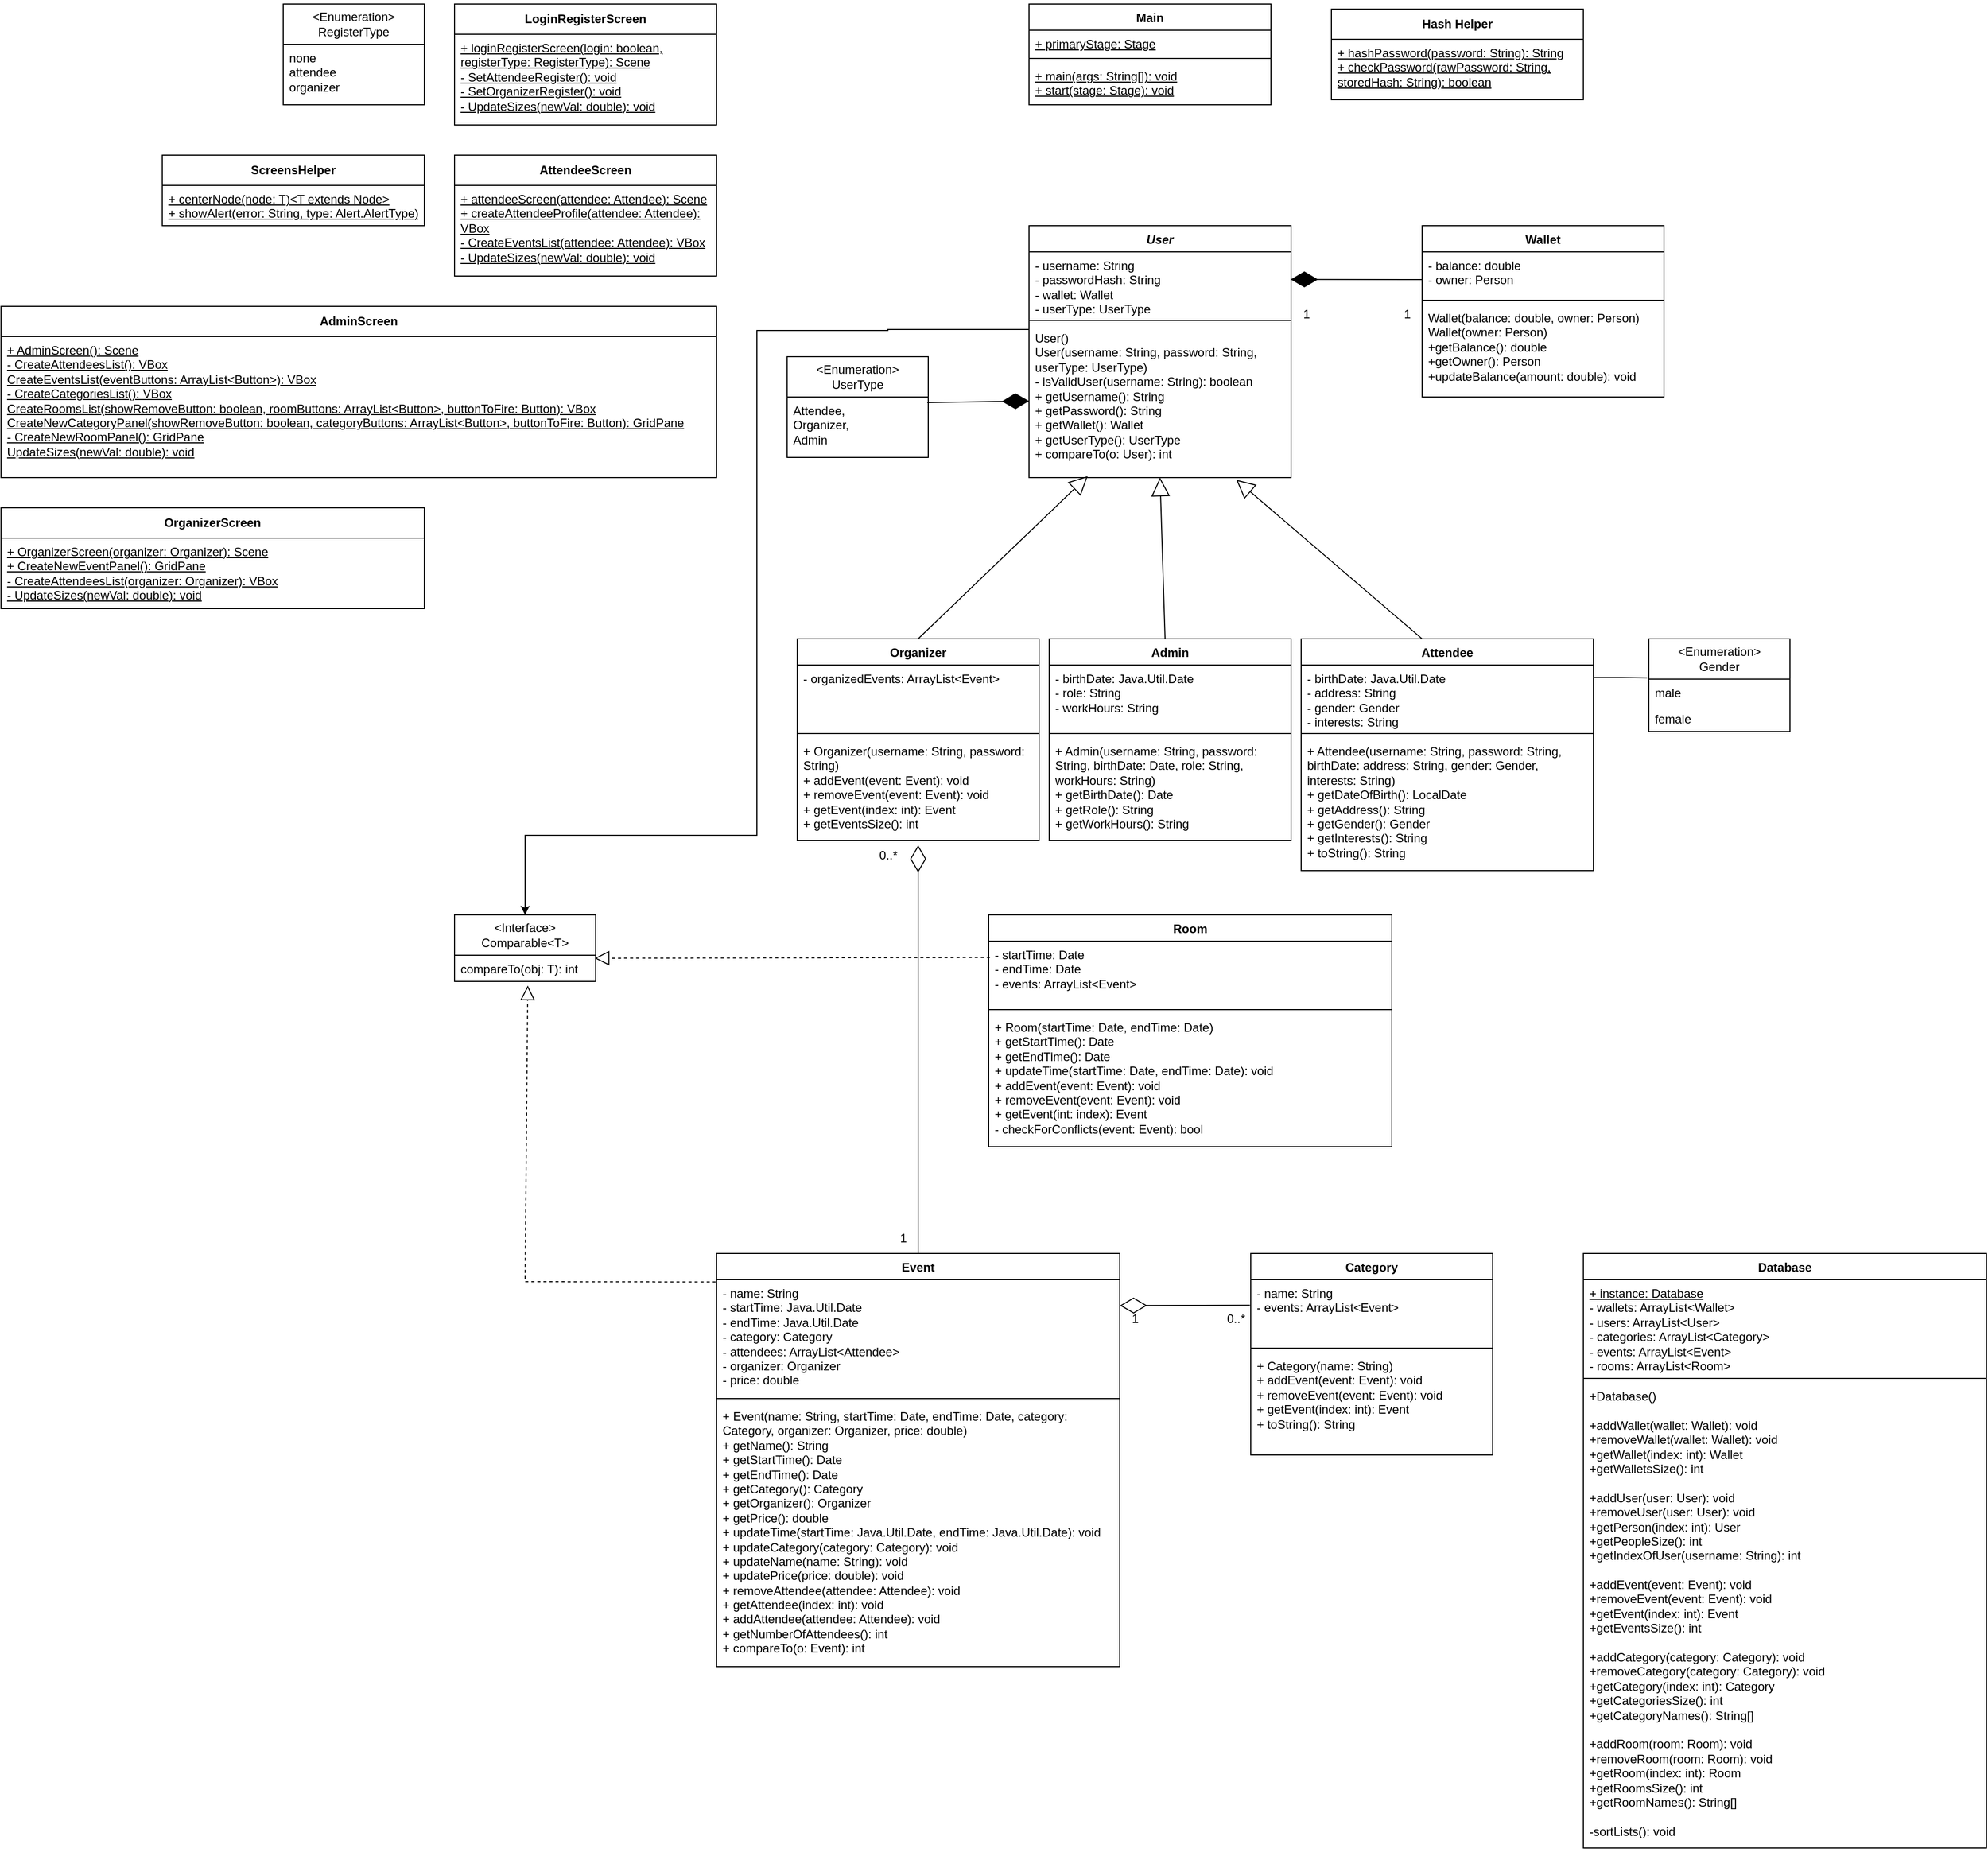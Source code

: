 <mxfile version="27.0.2">
  <diagram id="C5RBs43oDa-KdzZeNtuy" name="Page-1">
    <mxGraphModel grid="1" page="1" gridSize="10" guides="1" tooltips="1" connect="1" arrows="1" fold="1" pageScale="2.5" pageWidth="827" pageHeight="1169" math="0" shadow="0">
      <root>
        <mxCell id="WIyWlLk6GJQsqaUBKTNV-0" />
        <mxCell id="WIyWlLk6GJQsqaUBKTNV-1" parent="WIyWlLk6GJQsqaUBKTNV-0" />
        <mxCell id="H4cmjYKGRCFKwSX9ti4K-10" value="&lt;i&gt;User&lt;/i&gt;" style="swimlane;fontStyle=1;align=center;verticalAlign=top;childLayout=stackLayout;horizontal=1;startSize=26;horizontalStack=0;resizeParent=1;resizeParentMax=0;resizeLast=0;collapsible=1;marginBottom=0;whiteSpace=wrap;html=1;" vertex="1" parent="WIyWlLk6GJQsqaUBKTNV-1">
          <mxGeometry x="-2680" y="-2300" width="260" height="250" as="geometry" />
        </mxCell>
        <mxCell id="H4cmjYKGRCFKwSX9ti4K-11" value="&lt;div&gt;- username: String&lt;/div&gt;&lt;div&gt;- passwordHash: String&lt;/div&gt;&lt;div&gt;- wallet: Wallet&lt;/div&gt;&lt;div&gt;- userType: UserType&lt;/div&gt;" style="text;strokeColor=none;fillColor=none;align=left;verticalAlign=top;spacingLeft=4;spacingRight=4;overflow=hidden;rotatable=0;points=[[0,0.5],[1,0.5]];portConstraint=eastwest;whiteSpace=wrap;html=1;" vertex="1" parent="H4cmjYKGRCFKwSX9ti4K-10">
          <mxGeometry y="26" width="260" height="64" as="geometry" />
        </mxCell>
        <mxCell id="H4cmjYKGRCFKwSX9ti4K-12" value="" style="line;strokeWidth=1;fillColor=none;align=left;verticalAlign=middle;spacingTop=-1;spacingLeft=3;spacingRight=3;rotatable=0;labelPosition=right;points=[];portConstraint=eastwest;strokeColor=inherit;" vertex="1" parent="H4cmjYKGRCFKwSX9ti4K-10">
          <mxGeometry y="90" width="260" height="8" as="geometry" />
        </mxCell>
        <mxCell id="H4cmjYKGRCFKwSX9ti4K-13" value="&lt;div&gt;User()&lt;/div&gt;&lt;div&gt;User(username: String, password: String, userType: UserType)&lt;/div&gt;&lt;div&gt;- isValidUser(username: String): boolean&lt;/div&gt;&lt;div&gt;+ getUsername(): String&lt;/div&gt;&lt;div&gt;+ getPassword(): String&lt;/div&gt;&lt;div&gt;+ getWallet(): Wallet&lt;/div&gt;&lt;div&gt;+ getUserType(): UserType&lt;/div&gt;&lt;div&gt;&lt;div&gt;&lt;/div&gt;&lt;div&gt;+ compareTo(o: User): int&lt;/div&gt;&lt;br&gt;&lt;/div&gt;" style="text;strokeColor=none;fillColor=none;align=left;verticalAlign=top;spacingLeft=4;spacingRight=4;overflow=hidden;rotatable=0;points=[[0,0.5],[1,0.5]];portConstraint=eastwest;whiteSpace=wrap;html=1;" vertex="1" parent="H4cmjYKGRCFKwSX9ti4K-10">
          <mxGeometry y="98" width="260" height="152" as="geometry" />
        </mxCell>
        <mxCell id="H4cmjYKGRCFKwSX9ti4K-15" value="Wallet" style="swimlane;fontStyle=1;align=center;verticalAlign=top;childLayout=stackLayout;horizontal=1;startSize=26;horizontalStack=0;resizeParent=1;resizeParentMax=0;resizeLast=0;collapsible=1;marginBottom=0;whiteSpace=wrap;html=1;" vertex="1" parent="WIyWlLk6GJQsqaUBKTNV-1">
          <mxGeometry x="-2290" y="-2300" width="240" height="170" as="geometry" />
        </mxCell>
        <mxCell id="H4cmjYKGRCFKwSX9ti4K-16" value="&lt;div&gt;- balance: double&lt;/div&gt;&lt;div&gt;- owner: Person&lt;/div&gt;" style="text;strokeColor=none;fillColor=none;align=left;verticalAlign=top;spacingLeft=4;spacingRight=4;overflow=hidden;rotatable=0;points=[[0,0.5],[1,0.5]];portConstraint=eastwest;whiteSpace=wrap;html=1;" vertex="1" parent="H4cmjYKGRCFKwSX9ti4K-15">
          <mxGeometry y="26" width="240" height="44" as="geometry" />
        </mxCell>
        <mxCell id="H4cmjYKGRCFKwSX9ti4K-17" value="" style="line;strokeWidth=1;fillColor=none;align=left;verticalAlign=middle;spacingTop=-1;spacingLeft=3;spacingRight=3;rotatable=0;labelPosition=right;points=[];portConstraint=eastwest;strokeColor=inherit;" vertex="1" parent="H4cmjYKGRCFKwSX9ti4K-15">
          <mxGeometry y="70" width="240" height="8" as="geometry" />
        </mxCell>
        <mxCell id="H4cmjYKGRCFKwSX9ti4K-18" value="&lt;div&gt;Wallet(balance: double, owner: Person)&lt;/div&gt;&lt;div&gt;Wallet(owner: Person)&lt;/div&gt;&lt;div&gt;+getBalance(): double&lt;/div&gt;&lt;div&gt;+getOwner(): Person&lt;/div&gt;&lt;div&gt;+updateBalance(amount: double): void&lt;/div&gt;&lt;div&gt;&lt;br&gt;&lt;/div&gt;" style="text;strokeColor=none;fillColor=none;align=left;verticalAlign=top;spacingLeft=4;spacingRight=4;overflow=hidden;rotatable=0;points=[[0,0.5],[1,0.5]];portConstraint=eastwest;whiteSpace=wrap;html=1;" vertex="1" parent="H4cmjYKGRCFKwSX9ti4K-15">
          <mxGeometry y="78" width="240" height="92" as="geometry" />
        </mxCell>
        <mxCell id="H4cmjYKGRCFKwSX9ti4K-20" value="" style="endArrow=diamondThin;endFill=1;endSize=24;html=1;rounded=0;exitX=-0.002;exitY=0.625;exitDx=0;exitDy=0;entryX=0.999;entryY=0.427;entryDx=0;entryDy=0;entryPerimeter=0;exitPerimeter=0;" edge="1" parent="WIyWlLk6GJQsqaUBKTNV-1" source="H4cmjYKGRCFKwSX9ti4K-16" target="H4cmjYKGRCFKwSX9ti4K-11">
          <mxGeometry width="160" relative="1" as="geometry">
            <mxPoint x="-2320" y="-2127" as="sourcePoint" />
            <mxPoint x="-2160" y="-2127" as="targetPoint" />
          </mxGeometry>
        </mxCell>
        <mxCell id="H4cmjYKGRCFKwSX9ti4K-22" value="1" style="text;html=1;align=center;verticalAlign=middle;resizable=0;points=[];autosize=1;strokeColor=none;fillColor=none;" vertex="1" parent="WIyWlLk6GJQsqaUBKTNV-1">
          <mxGeometry x="-2420" y="-2227" width="30" height="30" as="geometry" />
        </mxCell>
        <mxCell id="H4cmjYKGRCFKwSX9ti4K-23" value="1" style="text;html=1;align=center;verticalAlign=middle;resizable=0;points=[];autosize=1;strokeColor=none;fillColor=none;" vertex="1" parent="WIyWlLk6GJQsqaUBKTNV-1">
          <mxGeometry x="-2320" y="-2227" width="30" height="30" as="geometry" />
        </mxCell>
        <mxCell id="4s51pLcHLtLrPOVpQVF5-4" value="" style="endArrow=block;endSize=16;endFill=0;html=1;rounded=0;exitX=0.5;exitY=0;exitDx=0;exitDy=0;entryX=0.791;entryY=1.014;entryDx=0;entryDy=0;entryPerimeter=0;" edge="1" parent="WIyWlLk6GJQsqaUBKTNV-1" target="H4cmjYKGRCFKwSX9ti4K-13">
          <mxGeometry width="160" relative="1" as="geometry">
            <mxPoint x="-2290" y="-1890" as="sourcePoint" />
            <mxPoint x="-2370" y="-1960" as="targetPoint" />
          </mxGeometry>
        </mxCell>
        <mxCell id="4s51pLcHLtLrPOVpQVF5-5" value="&lt;div&gt;&amp;lt;Enumeration&amp;gt;&lt;/div&gt;&lt;div&gt;Gender&lt;/div&gt;" style="swimlane;fontStyle=0;childLayout=stackLayout;horizontal=1;startSize=40;fillColor=none;horizontalStack=0;resizeParent=1;resizeParentMax=0;resizeLast=0;collapsible=1;marginBottom=0;whiteSpace=wrap;html=1;" vertex="1" parent="WIyWlLk6GJQsqaUBKTNV-1">
          <mxGeometry x="-2065" y="-1890" width="140" height="92" as="geometry" />
        </mxCell>
        <mxCell id="4s51pLcHLtLrPOVpQVF5-6" value="male" style="text;strokeColor=none;fillColor=none;align=left;verticalAlign=top;spacingLeft=4;spacingRight=4;overflow=hidden;rotatable=0;points=[[0,0.5],[1,0.5]];portConstraint=eastwest;whiteSpace=wrap;html=1;" vertex="1" parent="4s51pLcHLtLrPOVpQVF5-5">
          <mxGeometry y="40" width="140" height="26" as="geometry" />
        </mxCell>
        <mxCell id="4s51pLcHLtLrPOVpQVF5-7" value="female" style="text;strokeColor=none;fillColor=none;align=left;verticalAlign=top;spacingLeft=4;spacingRight=4;overflow=hidden;rotatable=0;points=[[0,0.5],[1,0.5]];portConstraint=eastwest;whiteSpace=wrap;html=1;" vertex="1" parent="4s51pLcHLtLrPOVpQVF5-5">
          <mxGeometry y="66" width="140" height="26" as="geometry" />
        </mxCell>
        <mxCell id="4s51pLcHLtLrPOVpQVF5-9" value="" style="endArrow=none;html=1;edgeStyle=orthogonalEdgeStyle;rounded=0;entryX=-0.012;entryY=-0.048;entryDx=0;entryDy=0;entryPerimeter=0;exitX=0.999;exitY=0.194;exitDx=0;exitDy=0;exitPerimeter=0;" edge="1" parent="WIyWlLk6GJQsqaUBKTNV-1" source="6vFceWnYoLXJwM9XTwCE-8" target="4s51pLcHLtLrPOVpQVF5-6">
          <mxGeometry relative="1" as="geometry">
            <mxPoint x="-2171.2" y="-1851.904" as="sourcePoint" />
            <mxPoint x="-2255" y="-1960" as="targetPoint" />
          </mxGeometry>
        </mxCell>
        <mxCell id="4s51pLcHLtLrPOVpQVF5-16" value="" style="endArrow=block;endSize=16;endFill=0;html=1;rounded=0;exitX=0.5;exitY=0;exitDx=0;exitDy=0;entryX=0.5;entryY=1;entryDx=0;entryDy=0;" edge="1" parent="WIyWlLk6GJQsqaUBKTNV-1" target="H4cmjYKGRCFKwSX9ti4K-10">
          <mxGeometry width="160" relative="1" as="geometry">
            <mxPoint x="-2545" y="-1890" as="sourcePoint" />
            <mxPoint x="-2493" y="-2156" as="targetPoint" />
          </mxGeometry>
        </mxCell>
        <mxCell id="4s51pLcHLtLrPOVpQVF5-20" value="" style="endArrow=block;endSize=16;endFill=0;html=1;rounded=0;exitX=0.5;exitY=0;exitDx=0;exitDy=0;entryX=0.224;entryY=0.99;entryDx=0;entryDy=0;entryPerimeter=0;" edge="1" parent="WIyWlLk6GJQsqaUBKTNV-1" target="H4cmjYKGRCFKwSX9ti4K-13">
          <mxGeometry width="160" relative="1" as="geometry">
            <mxPoint x="-2790" y="-1890" as="sourcePoint" />
            <mxPoint x="-2990" y="-2166" as="targetPoint" />
          </mxGeometry>
        </mxCell>
        <mxCell id="4s51pLcHLtLrPOVpQVF5-21" value="Event" style="swimlane;fontStyle=1;align=center;verticalAlign=top;childLayout=stackLayout;horizontal=1;startSize=26;horizontalStack=0;resizeParent=1;resizeParentMax=0;resizeLast=0;collapsible=1;marginBottom=0;whiteSpace=wrap;html=1;" vertex="1" parent="WIyWlLk6GJQsqaUBKTNV-1">
          <mxGeometry x="-2990" y="-1280" width="400" height="410" as="geometry" />
        </mxCell>
        <mxCell id="4s51pLcHLtLrPOVpQVF5-22" value="&lt;div&gt;- name: String&lt;/div&gt;&lt;div&gt;- startTime: Java.Util.Date&lt;/div&gt;&lt;div&gt;- endTime: Java.Util.Date&lt;/div&gt;&lt;div&gt;- category: Category&lt;/div&gt;&lt;div&gt;- attendees: ArrayList&amp;lt;Attendee&amp;gt;&lt;/div&gt;&lt;div&gt;- organizer: Organizer&lt;/div&gt;&lt;div&gt;- price: double&lt;/div&gt;" style="text;strokeColor=none;fillColor=none;align=left;verticalAlign=top;spacingLeft=4;spacingRight=4;overflow=hidden;rotatable=0;points=[[0,0.5],[1,0.5]];portConstraint=eastwest;whiteSpace=wrap;html=1;" vertex="1" parent="4s51pLcHLtLrPOVpQVF5-21">
          <mxGeometry y="26" width="400" height="114" as="geometry" />
        </mxCell>
        <mxCell id="4s51pLcHLtLrPOVpQVF5-23" value="" style="line;strokeWidth=1;fillColor=none;align=left;verticalAlign=middle;spacingTop=-1;spacingLeft=3;spacingRight=3;rotatable=0;labelPosition=right;points=[];portConstraint=eastwest;strokeColor=inherit;" vertex="1" parent="4s51pLcHLtLrPOVpQVF5-21">
          <mxGeometry y="140" width="400" height="8" as="geometry" />
        </mxCell>
        <mxCell id="4s51pLcHLtLrPOVpQVF5-24" value="&lt;div&gt;+ Event(name: String, startTime: Date, endTime: Date, category: Category, organizer: Organizer, price: double)&lt;/div&gt;&lt;div&gt;+ getName(): String&lt;/div&gt;&lt;div&gt;+ getStartTime(): Date&lt;/div&gt;&lt;div&gt;+ getEndTime(): Date&lt;/div&gt;&lt;div&gt;+ getCategory(): Category&lt;/div&gt;&lt;div&gt;+ getOrganizer(): Organizer&lt;/div&gt;&lt;div&gt;+ getPrice(): double&lt;/div&gt;&lt;div&gt;+ updateTime(startTime: Java.Util.Date, endTime: Java.Util.Date): void&lt;/div&gt;&lt;div&gt;+ updateCategory(category: Category): void&lt;/div&gt;&lt;div&gt;+ updateName(name: String): void&lt;/div&gt;&lt;div&gt;+ updatePrice(price: double): void&lt;/div&gt;&lt;div&gt;+ removeAttendee(attendee: Attendee): void&lt;/div&gt;&lt;div&gt;+ getAttendee(index: int): void&lt;/div&gt;&lt;div&gt;&lt;div&gt;&lt;/div&gt;&lt;div&gt;+ addAttendee(attendee: Attendee): void&lt;/div&gt;&lt;div&gt;+ getNumberOfAttendees(): int&lt;/div&gt;&lt;div&gt;+ compareTo(o: Event): int&lt;/div&gt;&lt;/div&gt;" style="text;strokeColor=none;fillColor=none;align=left;verticalAlign=top;spacingLeft=4;spacingRight=4;overflow=hidden;rotatable=0;points=[[0,0.5],[1,0.5]];portConstraint=eastwest;whiteSpace=wrap;html=1;" vertex="1" parent="4s51pLcHLtLrPOVpQVF5-21">
          <mxGeometry y="148" width="400" height="262" as="geometry" />
        </mxCell>
        <mxCell id="4s51pLcHLtLrPOVpQVF5-29" value="Category" style="swimlane;fontStyle=1;align=center;verticalAlign=top;childLayout=stackLayout;horizontal=1;startSize=26;horizontalStack=0;resizeParent=1;resizeParentMax=0;resizeLast=0;collapsible=1;marginBottom=0;whiteSpace=wrap;html=1;" vertex="1" parent="WIyWlLk6GJQsqaUBKTNV-1">
          <mxGeometry x="-2460" y="-1280" width="240" height="200" as="geometry" />
        </mxCell>
        <mxCell id="4s51pLcHLtLrPOVpQVF5-30" value="&lt;div&gt;- name: String&lt;/div&gt;&lt;div&gt;- events: ArrayList&amp;lt;Event&amp;gt;&lt;/div&gt;&lt;div&gt;&lt;br&gt;&lt;/div&gt;" style="text;strokeColor=none;fillColor=none;align=left;verticalAlign=top;spacingLeft=4;spacingRight=4;overflow=hidden;rotatable=0;points=[[0,0.5],[1,0.5]];portConstraint=eastwest;whiteSpace=wrap;html=1;" vertex="1" parent="4s51pLcHLtLrPOVpQVF5-29">
          <mxGeometry y="26" width="240" height="64" as="geometry" />
        </mxCell>
        <mxCell id="4s51pLcHLtLrPOVpQVF5-31" value="" style="line;strokeWidth=1;fillColor=none;align=left;verticalAlign=middle;spacingTop=-1;spacingLeft=3;spacingRight=3;rotatable=0;labelPosition=right;points=[];portConstraint=eastwest;strokeColor=inherit;" vertex="1" parent="4s51pLcHLtLrPOVpQVF5-29">
          <mxGeometry y="90" width="240" height="8" as="geometry" />
        </mxCell>
        <mxCell id="4s51pLcHLtLrPOVpQVF5-32" value="&lt;div&gt;+ Category(name: String)&lt;/div&gt;&lt;div&gt;+ addEvent(event: Event): void&lt;/div&gt;&lt;div&gt;+ removeEvent(event: Event): void&lt;/div&gt;&lt;div&gt;+ getEvent(index: int): Event&lt;/div&gt;&lt;div&gt;+ toString(): String&lt;/div&gt;" style="text;strokeColor=none;fillColor=none;align=left;verticalAlign=top;spacingLeft=4;spacingRight=4;overflow=hidden;rotatable=0;points=[[0,0.5],[1,0.5]];portConstraint=eastwest;whiteSpace=wrap;html=1;" vertex="1" parent="4s51pLcHLtLrPOVpQVF5-29">
          <mxGeometry y="98" width="240" height="102" as="geometry" />
        </mxCell>
        <mxCell id="4s51pLcHLtLrPOVpQVF5-34" value="1" style="text;html=1;align=center;verticalAlign=middle;resizable=0;points=[];autosize=1;strokeColor=none;fillColor=none;" vertex="1" parent="WIyWlLk6GJQsqaUBKTNV-1">
          <mxGeometry x="-2590" y="-1230" width="30" height="30" as="geometry" />
        </mxCell>
        <mxCell id="4s51pLcHLtLrPOVpQVF5-35" value="0..*" style="text;html=1;align=center;verticalAlign=middle;resizable=0;points=[];autosize=1;strokeColor=none;fillColor=none;" vertex="1" parent="WIyWlLk6GJQsqaUBKTNV-1">
          <mxGeometry x="-2495" y="-1230" width="40" height="30" as="geometry" />
        </mxCell>
        <mxCell id="4s51pLcHLtLrPOVpQVF5-38" value="" style="endArrow=diamondThin;endFill=0;endSize=24;html=1;rounded=0;exitX=0.856;exitY=0.045;exitDx=0;exitDy=0;exitPerimeter=0;entryX=0.008;entryY=0.058;entryDx=0;entryDy=0;entryPerimeter=0;" edge="1" parent="WIyWlLk6GJQsqaUBKTNV-1" source="4s51pLcHLtLrPOVpQVF5-35" target="4s51pLcHLtLrPOVpQVF5-34">
          <mxGeometry width="160" relative="1" as="geometry">
            <mxPoint x="-2670" y="-1180" as="sourcePoint" />
            <mxPoint x="-2510" y="-1180" as="targetPoint" />
          </mxGeometry>
        </mxCell>
        <mxCell id="4s51pLcHLtLrPOVpQVF5-39" value="" style="endArrow=diamondThin;endFill=0;endSize=24;html=1;rounded=0;exitX=0.5;exitY=0;exitDx=0;exitDy=0;entryX=0.5;entryY=1.048;entryDx=0;entryDy=0;entryPerimeter=0;" edge="1" parent="WIyWlLk6GJQsqaUBKTNV-1" source="4s51pLcHLtLrPOVpQVF5-21" target="MTxyBhkI4KJMpV4rZ7VC-5">
          <mxGeometry width="160" relative="1" as="geometry">
            <mxPoint x="-2850" y="-1610" as="sourcePoint" />
            <mxPoint x="-2790" y="-1740" as="targetPoint" />
          </mxGeometry>
        </mxCell>
        <mxCell id="4s51pLcHLtLrPOVpQVF5-40" value="1" style="text;html=1;align=center;verticalAlign=middle;resizable=0;points=[];autosize=1;strokeColor=none;fillColor=none;" vertex="1" parent="WIyWlLk6GJQsqaUBKTNV-1">
          <mxGeometry x="-2820" y="-1310" width="30" height="30" as="geometry" />
        </mxCell>
        <mxCell id="4s51pLcHLtLrPOVpQVF5-41" value="0..*" style="text;html=1;align=center;verticalAlign=middle;resizable=0;points=[];autosize=1;strokeColor=none;fillColor=none;" vertex="1" parent="WIyWlLk6GJQsqaUBKTNV-1">
          <mxGeometry x="-2840" y="-1690" width="40" height="30" as="geometry" />
        </mxCell>
        <mxCell id="qaFdbPmx03DkIFmUlaZ2-4" value="Database" style="swimlane;fontStyle=1;align=center;verticalAlign=top;childLayout=stackLayout;horizontal=1;startSize=26;horizontalStack=0;resizeParent=1;resizeParentMax=0;resizeLast=0;collapsible=1;marginBottom=0;whiteSpace=wrap;html=1;" vertex="1" parent="WIyWlLk6GJQsqaUBKTNV-1">
          <mxGeometry x="-2130" y="-1280" width="400" height="590" as="geometry" />
        </mxCell>
        <mxCell id="qaFdbPmx03DkIFmUlaZ2-5" value="&lt;div&gt;&lt;u&gt;+ instance: Database&lt;/u&gt;&lt;/div&gt;&lt;div&gt;- wallets: ArrayList&amp;lt;Wallet&amp;gt;&lt;/div&gt;&lt;div&gt;- users: ArrayList&amp;lt;User&amp;gt;&lt;/div&gt;&lt;div&gt;- categories: ArrayList&amp;lt;Category&amp;gt;&lt;/div&gt;&lt;div&gt;- events: ArrayList&amp;lt;Event&amp;gt;&lt;/div&gt;&lt;div&gt;- rooms: ArrayList&amp;lt;Room&amp;gt;&lt;/div&gt;&lt;div&gt;&lt;br&gt;&lt;/div&gt;" style="text;strokeColor=none;fillColor=none;align=left;verticalAlign=top;spacingLeft=4;spacingRight=4;overflow=hidden;rotatable=0;points=[[0,0.5],[1,0.5]];portConstraint=eastwest;whiteSpace=wrap;html=1;" vertex="1" parent="qaFdbPmx03DkIFmUlaZ2-4">
          <mxGeometry y="26" width="400" height="94" as="geometry" />
        </mxCell>
        <mxCell id="qaFdbPmx03DkIFmUlaZ2-6" value="" style="line;strokeWidth=1;fillColor=none;align=left;verticalAlign=middle;spacingTop=-1;spacingLeft=3;spacingRight=3;rotatable=0;labelPosition=right;points=[];portConstraint=eastwest;strokeColor=inherit;" vertex="1" parent="qaFdbPmx03DkIFmUlaZ2-4">
          <mxGeometry y="120" width="400" height="8" as="geometry" />
        </mxCell>
        <mxCell id="qaFdbPmx03DkIFmUlaZ2-7" value="&lt;div&gt;+Database()&lt;/div&gt;&lt;div&gt;&lt;br&gt;&lt;/div&gt;&lt;div&gt;+addWallet(wallet: Wallet): void&lt;/div&gt;&lt;div&gt;+removeWallet(wallet: Wallet): void&lt;/div&gt;&lt;div&gt;+getWallet(index: int): Wallet&lt;/div&gt;&lt;div&gt;+getWalletsSize(): int&lt;/div&gt;&lt;div&gt;&lt;br&gt;&lt;/div&gt;&lt;div&gt;&lt;div&gt;+addUser(user: User): void&lt;/div&gt;&lt;div&gt;+removeUser(user: User): void&lt;/div&gt;&lt;div&gt;+getPerson(index: int): User&lt;/div&gt;&lt;div&gt;+getPeopleSize(): int&lt;/div&gt;&lt;div&gt;+getIndexOfUser(username: String): int&lt;/div&gt;&lt;div&gt;&lt;div&gt;&lt;br&gt;&lt;/div&gt;&lt;div&gt;&lt;div&gt;+addEvent(event: Event): void&lt;/div&gt;&lt;div&gt;+removeEvent(event: Event): void&lt;/div&gt;&lt;div&gt;+getEvent(index: int): Event&lt;/div&gt;&lt;div&gt;+getEventsSize(): int&lt;/div&gt;&lt;div&gt;&lt;div&gt;&lt;br&gt;&lt;/div&gt;&lt;div&gt;&lt;div&gt;+addCategory(category: Category): void&lt;/div&gt;&lt;div&gt;+removeCategory(category: Category): void&lt;/div&gt;&lt;div&gt;+getCategory(index: int):&amp;nbsp;Category&lt;/div&gt;&lt;div&gt;+getCategoriesSize(): int&lt;/div&gt;&lt;div&gt;+getCategoryNames(): String[]&lt;/div&gt;&lt;div&gt;&lt;div&gt;&lt;br&gt;&lt;/div&gt;&lt;div&gt;&lt;div&gt;+addRoom(room: Room): void&lt;/div&gt;&lt;div&gt;+removeRoom(room: Room): void&lt;/div&gt;&lt;div&gt;+getRoom(index: int): Room&lt;/div&gt;&lt;div&gt;+getRoomsSize(): int&lt;/div&gt;&lt;div&gt;+getRoomNames(): String[]&lt;/div&gt;&lt;div&gt;&lt;br&gt;&lt;/div&gt;&lt;div&gt;-sortLists(): void&lt;/div&gt;&lt;div&gt;&lt;br&gt;&lt;/div&gt;&lt;/div&gt;&lt;br&gt;&lt;/div&gt;&lt;/div&gt;&lt;br&gt;&lt;/div&gt;&lt;/div&gt;&lt;br&gt;&lt;/div&gt;&lt;br&gt;&lt;/div&gt;" style="text;strokeColor=none;fillColor=none;align=left;verticalAlign=top;spacingLeft=4;spacingRight=4;overflow=hidden;rotatable=0;points=[[0,0.5],[1,0.5]];portConstraint=eastwest;whiteSpace=wrap;html=1;" vertex="1" parent="qaFdbPmx03DkIFmUlaZ2-4">
          <mxGeometry y="128" width="400" height="462" as="geometry" />
        </mxCell>
        <mxCell id="qaFdbPmx03DkIFmUlaZ2-8" value="Room" style="swimlane;fontStyle=1;align=center;verticalAlign=top;childLayout=stackLayout;horizontal=1;startSize=26;horizontalStack=0;resizeParent=1;resizeParentMax=0;resizeLast=0;collapsible=1;marginBottom=0;whiteSpace=wrap;html=1;" vertex="1" parent="WIyWlLk6GJQsqaUBKTNV-1">
          <mxGeometry x="-2720" y="-1616" width="400" height="230" as="geometry" />
        </mxCell>
        <mxCell id="qaFdbPmx03DkIFmUlaZ2-9" value="&lt;div&gt;- startTime: Date&lt;/div&gt;&lt;div&gt;- endTime: Date&lt;/div&gt;&lt;div&gt;- events: ArrayList&amp;lt;Event&amp;gt;&lt;/div&gt;" style="text;strokeColor=none;fillColor=none;align=left;verticalAlign=top;spacingLeft=4;spacingRight=4;overflow=hidden;rotatable=0;points=[[0,0.5],[1,0.5]];portConstraint=eastwest;whiteSpace=wrap;html=1;" vertex="1" parent="qaFdbPmx03DkIFmUlaZ2-8">
          <mxGeometry y="26" width="400" height="64" as="geometry" />
        </mxCell>
        <mxCell id="qaFdbPmx03DkIFmUlaZ2-10" value="" style="line;strokeWidth=1;fillColor=none;align=left;verticalAlign=middle;spacingTop=-1;spacingLeft=3;spacingRight=3;rotatable=0;labelPosition=right;points=[];portConstraint=eastwest;strokeColor=inherit;" vertex="1" parent="qaFdbPmx03DkIFmUlaZ2-8">
          <mxGeometry y="90" width="400" height="8" as="geometry" />
        </mxCell>
        <mxCell id="qaFdbPmx03DkIFmUlaZ2-11" value="&lt;div&gt;+ Room(startTime: Date, endTime: Date)&lt;/div&gt;&lt;div&gt;+ getStartTime(): Date&lt;/div&gt;&lt;div&gt;+ getEndTime(): Date&lt;/div&gt;&lt;div&gt;+ updateTime(startTime: Date, endTime: Date): void&lt;/div&gt;&lt;div&gt;+ addEvent(event: Event): void&lt;/div&gt;&lt;div&gt;+ removeEvent(event: Event): void&lt;/div&gt;+ getEvent(int: index): Event&lt;div&gt;- checkForConflicts(event: Event): bool&lt;/div&gt;" style="text;strokeColor=none;fillColor=none;align=left;verticalAlign=top;spacingLeft=4;spacingRight=4;overflow=hidden;rotatable=0;points=[[0,0.5],[1,0.5]];portConstraint=eastwest;whiteSpace=wrap;html=1;" vertex="1" parent="qaFdbPmx03DkIFmUlaZ2-8">
          <mxGeometry y="98" width="400" height="132" as="geometry" />
        </mxCell>
        <mxCell id="qaFdbPmx03DkIFmUlaZ2-13" value="&lt;div&gt;&amp;lt;Interface&amp;gt;&lt;/div&gt;&lt;div&gt;Comparable&amp;lt;T&amp;gt;&lt;/div&gt;" style="swimlane;fontStyle=0;childLayout=stackLayout;horizontal=1;startSize=40;fillColor=none;horizontalStack=0;resizeParent=1;resizeParentMax=0;resizeLast=0;collapsible=1;marginBottom=0;whiteSpace=wrap;html=1;" vertex="1" parent="WIyWlLk6GJQsqaUBKTNV-1">
          <mxGeometry x="-3250" y="-1616" width="140" height="66" as="geometry" />
        </mxCell>
        <mxCell id="qaFdbPmx03DkIFmUlaZ2-14" value="compareTo(obj: T): int" style="text;strokeColor=none;fillColor=none;align=left;verticalAlign=top;spacingLeft=4;spacingRight=4;overflow=hidden;rotatable=0;points=[[0,0.5],[1,0.5]];portConstraint=eastwest;whiteSpace=wrap;html=1;" vertex="1" parent="qaFdbPmx03DkIFmUlaZ2-13">
          <mxGeometry y="40" width="140" height="26" as="geometry" />
        </mxCell>
        <mxCell id="qaFdbPmx03DkIFmUlaZ2-16" value="" style="endArrow=block;dashed=1;endFill=0;endSize=12;html=1;rounded=0;exitX=-0.002;exitY=0.02;exitDx=0;exitDy=0;exitPerimeter=0;entryX=0.519;entryY=1.158;entryDx=0;entryDy=0;entryPerimeter=0;" edge="1" parent="WIyWlLk6GJQsqaUBKTNV-1" source="4s51pLcHLtLrPOVpQVF5-22" target="qaFdbPmx03DkIFmUlaZ2-14">
          <mxGeometry width="160" relative="1" as="geometry">
            <mxPoint x="-3170" y="-1270" as="sourcePoint" />
            <mxPoint x="-3180" y="-1342" as="targetPoint" />
            <Array as="points">
              <mxPoint x="-3180" y="-1252" />
            </Array>
          </mxGeometry>
        </mxCell>
        <mxCell id="qaFdbPmx03DkIFmUlaZ2-17" value="" style="endArrow=block;dashed=1;endFill=0;endSize=12;html=1;rounded=0;entryX=0.993;entryY=0.115;entryDx=0;entryDy=0;entryPerimeter=0;exitX=0.003;exitY=0.254;exitDx=0;exitDy=0;exitPerimeter=0;" edge="1" parent="WIyWlLk6GJQsqaUBKTNV-1" source="qaFdbPmx03DkIFmUlaZ2-9" target="qaFdbPmx03DkIFmUlaZ2-14">
          <mxGeometry width="160" relative="1" as="geometry">
            <mxPoint x="-2730" y="-1570" as="sourcePoint" />
            <mxPoint x="-3167" y="-1536" as="targetPoint" />
            <Array as="points" />
          </mxGeometry>
        </mxCell>
        <mxCell id="MTxyBhkI4KJMpV4rZ7VC-2" value="Organizer" style="swimlane;fontStyle=1;align=center;verticalAlign=top;childLayout=stackLayout;horizontal=1;startSize=26;horizontalStack=0;resizeParent=1;resizeParentMax=0;resizeLast=0;collapsible=1;marginBottom=0;whiteSpace=wrap;html=1;" vertex="1" parent="WIyWlLk6GJQsqaUBKTNV-1">
          <mxGeometry x="-2910" y="-1890" width="240" height="200" as="geometry" />
        </mxCell>
        <mxCell id="MTxyBhkI4KJMpV4rZ7VC-3" value="&lt;div&gt;- organizedEvents: ArrayList&amp;lt;Event&amp;gt;&lt;/div&gt;" style="text;strokeColor=none;fillColor=none;align=left;verticalAlign=top;spacingLeft=4;spacingRight=4;overflow=hidden;rotatable=0;points=[[0,0.5],[1,0.5]];portConstraint=eastwest;whiteSpace=wrap;html=1;" vertex="1" parent="MTxyBhkI4KJMpV4rZ7VC-2">
          <mxGeometry y="26" width="240" height="64" as="geometry" />
        </mxCell>
        <mxCell id="MTxyBhkI4KJMpV4rZ7VC-4" value="" style="line;strokeWidth=1;fillColor=none;align=left;verticalAlign=middle;spacingTop=-1;spacingLeft=3;spacingRight=3;rotatable=0;labelPosition=right;points=[];portConstraint=eastwest;strokeColor=inherit;" vertex="1" parent="MTxyBhkI4KJMpV4rZ7VC-2">
          <mxGeometry y="90" width="240" height="8" as="geometry" />
        </mxCell>
        <mxCell id="MTxyBhkI4KJMpV4rZ7VC-5" value="&lt;div&gt;+ Organizer(username: String, password: String)&lt;/div&gt;&lt;div&gt;+ addEvent(event: Event): void&lt;/div&gt;&lt;div&gt;+ removeEvent(event: Event): void&lt;/div&gt;&lt;div&gt;+ getEvent(index: int): Event&lt;/div&gt;&lt;div&gt;+ getEventsSize(): int&lt;/div&gt;" style="text;strokeColor=none;fillColor=none;align=left;verticalAlign=top;spacingLeft=4;spacingRight=4;overflow=hidden;rotatable=0;points=[[0,0.5],[1,0.5]];portConstraint=eastwest;whiteSpace=wrap;html=1;" vertex="1" parent="MTxyBhkI4KJMpV4rZ7VC-2">
          <mxGeometry y="98" width="240" height="102" as="geometry" />
        </mxCell>
        <mxCell id="6vFceWnYoLXJwM9XTwCE-2" value="Admin" style="swimlane;fontStyle=1;align=center;verticalAlign=top;childLayout=stackLayout;horizontal=1;startSize=26;horizontalStack=0;resizeParent=1;resizeParentMax=0;resizeLast=0;collapsible=1;marginBottom=0;whiteSpace=wrap;html=1;" vertex="1" parent="WIyWlLk6GJQsqaUBKTNV-1">
          <mxGeometry x="-2660" y="-1890" width="240" height="200" as="geometry" />
        </mxCell>
        <mxCell id="6vFceWnYoLXJwM9XTwCE-3" value="&lt;div&gt;- birthDate: Java.Util.Date&lt;/div&gt;&lt;div&gt;- role: String&lt;/div&gt;&lt;div&gt;- workHours: String&lt;/div&gt;" style="text;strokeColor=none;fillColor=none;align=left;verticalAlign=top;spacingLeft=4;spacingRight=4;overflow=hidden;rotatable=0;points=[[0,0.5],[1,0.5]];portConstraint=eastwest;whiteSpace=wrap;html=1;" vertex="1" parent="6vFceWnYoLXJwM9XTwCE-2">
          <mxGeometry y="26" width="240" height="64" as="geometry" />
        </mxCell>
        <mxCell id="6vFceWnYoLXJwM9XTwCE-4" value="" style="line;strokeWidth=1;fillColor=none;align=left;verticalAlign=middle;spacingTop=-1;spacingLeft=3;spacingRight=3;rotatable=0;labelPosition=right;points=[];portConstraint=eastwest;strokeColor=inherit;" vertex="1" parent="6vFceWnYoLXJwM9XTwCE-2">
          <mxGeometry y="90" width="240" height="8" as="geometry" />
        </mxCell>
        <mxCell id="6vFceWnYoLXJwM9XTwCE-5" value="&lt;div&gt;+ Admin(username: String, password: String, birthDate: Date, role: String, workHours: String)&lt;/div&gt;&lt;div&gt;+ getBirthDate(): Date&lt;/div&gt;&lt;div&gt;+ getRole(): String&lt;/div&gt;&lt;div&gt;+ getWorkHours(): String&lt;/div&gt;" style="text;strokeColor=none;fillColor=none;align=left;verticalAlign=top;spacingLeft=4;spacingRight=4;overflow=hidden;rotatable=0;points=[[0,0.5],[1,0.5]];portConstraint=eastwest;whiteSpace=wrap;html=1;" vertex="1" parent="6vFceWnYoLXJwM9XTwCE-2">
          <mxGeometry y="98" width="240" height="102" as="geometry" />
        </mxCell>
        <mxCell id="6vFceWnYoLXJwM9XTwCE-7" value="Attendee" style="swimlane;fontStyle=1;align=center;verticalAlign=top;childLayout=stackLayout;horizontal=1;startSize=26;horizontalStack=0;resizeParent=1;resizeParentMax=0;resizeLast=0;collapsible=1;marginBottom=0;whiteSpace=wrap;html=1;" vertex="1" parent="WIyWlLk6GJQsqaUBKTNV-1">
          <mxGeometry x="-2410" y="-1890" width="290" height="230" as="geometry" />
        </mxCell>
        <mxCell id="6vFceWnYoLXJwM9XTwCE-8" value="&lt;div&gt;- birthDate: Java.Util.Date&lt;/div&gt;&lt;div&gt;- address: String&lt;/div&gt;&lt;div&gt;- gender: Gender&lt;/div&gt;&lt;div&gt;&lt;font face=&quot;Helvetica&quot;&gt;- interests: String&lt;/font&gt;&lt;/div&gt;" style="text;strokeColor=none;fillColor=none;align=left;verticalAlign=top;spacingLeft=4;spacingRight=4;overflow=hidden;rotatable=0;points=[[0,0.5],[1,0.5]];portConstraint=eastwest;whiteSpace=wrap;html=1;" vertex="1" parent="6vFceWnYoLXJwM9XTwCE-7">
          <mxGeometry y="26" width="290" height="64" as="geometry" />
        </mxCell>
        <mxCell id="6vFceWnYoLXJwM9XTwCE-9" value="" style="line;strokeWidth=1;fillColor=none;align=left;verticalAlign=middle;spacingTop=-1;spacingLeft=3;spacingRight=3;rotatable=0;labelPosition=right;points=[];portConstraint=eastwest;strokeColor=inherit;" vertex="1" parent="6vFceWnYoLXJwM9XTwCE-7">
          <mxGeometry y="90" width="290" height="8" as="geometry" />
        </mxCell>
        <mxCell id="6vFceWnYoLXJwM9XTwCE-10" value="&lt;div&gt;+ Attendee(username: String, password: String, birthDate: address: String, gender: Gender, interests: String)&lt;/div&gt;&lt;div&gt;+ getDateOfBirth(): LocalDate&lt;/div&gt;&lt;div&gt;+ getAddress(): String&lt;/div&gt;&lt;div&gt;+ getGender(): Gender&lt;/div&gt;&lt;div&gt;+ getInterests(): String&lt;/div&gt;&lt;div&gt;+ toString(): String&lt;/div&gt;&lt;div&gt;&lt;br&gt;&lt;/div&gt;" style="text;strokeColor=none;fillColor=none;align=left;verticalAlign=top;spacingLeft=4;spacingRight=4;overflow=hidden;rotatable=0;points=[[0,0.5],[1,0.5]];portConstraint=eastwest;whiteSpace=wrap;html=1;" vertex="1" parent="6vFceWnYoLXJwM9XTwCE-7">
          <mxGeometry y="98" width="290" height="132" as="geometry" />
        </mxCell>
        <mxCell id="mgXOGMWlRuq-m9e3BWCo-0" value="&lt;b&gt;Hash Helper&lt;/b&gt;" style="swimlane;fontStyle=0;childLayout=stackLayout;horizontal=1;startSize=30;fillColor=none;horizontalStack=0;resizeParent=1;resizeParentMax=0;resizeLast=0;collapsible=1;marginBottom=0;whiteSpace=wrap;html=1;" vertex="1" parent="WIyWlLk6GJQsqaUBKTNV-1">
          <mxGeometry x="-2380" y="-2515" width="250" height="90" as="geometry" />
        </mxCell>
        <mxCell id="mgXOGMWlRuq-m9e3BWCo-1" value="&lt;div&gt;&lt;u&gt;+ hashPassword(password: String): String&lt;/u&gt;&lt;/div&gt;&lt;div&gt;&lt;u&gt;+ checkPassword(rawPassword: String, storedHash: String): boolean&lt;/u&gt;&lt;/div&gt;" style="text;strokeColor=none;fillColor=none;align=left;verticalAlign=top;spacingLeft=4;spacingRight=4;overflow=hidden;rotatable=0;points=[[0,0.5],[1,0.5]];portConstraint=eastwest;whiteSpace=wrap;html=1;" vertex="1" parent="mgXOGMWlRuq-m9e3BWCo-0">
          <mxGeometry y="30" width="250" height="60" as="geometry" />
        </mxCell>
        <mxCell id="mgXOGMWlRuq-m9e3BWCo-3" value="&lt;div align=&quot;center&quot;&gt;&lt;pre style=&quot;font-family: &amp;quot;JetBrains Mono&amp;quot;, monospace;&quot;&gt;&lt;font style=&quot;color: light-dark(rgb(0, 0, 0), rgb(255, 255, 255));&quot;&gt;&lt;b&gt;&lt;font face=&quot;Helvetica&quot;&gt;LoginRegisterScreen&lt;/font&gt;&lt;/b&gt;&lt;/font&gt;&lt;/pre&gt;&lt;/div&gt;" style="swimlane;fontStyle=0;childLayout=stackLayout;horizontal=1;startSize=30;fillColor=none;horizontalStack=0;resizeParent=1;resizeParentMax=0;resizeLast=0;collapsible=1;marginBottom=0;whiteSpace=wrap;html=1;align=center;" vertex="1" parent="WIyWlLk6GJQsqaUBKTNV-1">
          <mxGeometry x="-3250" y="-2520" width="260" height="120" as="geometry" />
        </mxCell>
        <mxCell id="mgXOGMWlRuq-m9e3BWCo-4" value="&lt;div&gt;&lt;u&gt;+ loginRegisterScreen(login: boolean, registerType: RegisterType): Scene&lt;/u&gt;&lt;/div&gt;&lt;div&gt;&lt;u&gt;- SetAttendeeRegister(): void&lt;/u&gt;&lt;/div&gt;&lt;div&gt;&lt;u&gt;- SetOrganizerRegister(): void&lt;/u&gt;&lt;/div&gt;&lt;div&gt;&lt;u&gt;- UpdateSizes(newVal: double): void&lt;/u&gt;&lt;/div&gt;" style="text;strokeColor=none;fillColor=none;align=left;verticalAlign=top;spacingLeft=4;spacingRight=4;overflow=hidden;rotatable=0;points=[[0,0.5],[1,0.5]];portConstraint=eastwest;whiteSpace=wrap;html=1;" vertex="1" parent="mgXOGMWlRuq-m9e3BWCo-3">
          <mxGeometry y="30" width="260" height="90" as="geometry" />
        </mxCell>
        <mxCell id="mgXOGMWlRuq-m9e3BWCo-5" value="Main" style="swimlane;fontStyle=1;align=center;verticalAlign=top;childLayout=stackLayout;horizontal=1;startSize=26;horizontalStack=0;resizeParent=1;resizeParentMax=0;resizeLast=0;collapsible=1;marginBottom=0;whiteSpace=wrap;html=1;" vertex="1" parent="WIyWlLk6GJQsqaUBKTNV-1">
          <mxGeometry x="-2680" y="-2520" width="240" height="100" as="geometry" />
        </mxCell>
        <mxCell id="mgXOGMWlRuq-m9e3BWCo-6" value="&lt;u&gt;+ primaryStage: Stage&lt;/u&gt;" style="text;strokeColor=none;fillColor=none;align=left;verticalAlign=top;spacingLeft=4;spacingRight=4;overflow=hidden;rotatable=0;points=[[0,0.5],[1,0.5]];portConstraint=eastwest;whiteSpace=wrap;html=1;" vertex="1" parent="mgXOGMWlRuq-m9e3BWCo-5">
          <mxGeometry y="26" width="240" height="24" as="geometry" />
        </mxCell>
        <mxCell id="mgXOGMWlRuq-m9e3BWCo-7" value="" style="line;strokeWidth=1;fillColor=none;align=left;verticalAlign=middle;spacingTop=-1;spacingLeft=3;spacingRight=3;rotatable=0;labelPosition=right;points=[];portConstraint=eastwest;strokeColor=inherit;" vertex="1" parent="mgXOGMWlRuq-m9e3BWCo-5">
          <mxGeometry y="50" width="240" height="8" as="geometry" />
        </mxCell>
        <mxCell id="mgXOGMWlRuq-m9e3BWCo-8" value="&lt;div&gt;&lt;u&gt;+ main(args: String[]): void&lt;/u&gt;&lt;/div&gt;&lt;div&gt;&lt;u&gt;+ start(stage: Stage): void&lt;/u&gt;&lt;/div&gt;&lt;div&gt;&lt;br&gt;&lt;/div&gt;" style="text;strokeColor=none;fillColor=none;align=left;verticalAlign=top;spacingLeft=4;spacingRight=4;overflow=hidden;rotatable=0;points=[[0,0.5],[1,0.5]];portConstraint=eastwest;whiteSpace=wrap;html=1;" vertex="1" parent="mgXOGMWlRuq-m9e3BWCo-5">
          <mxGeometry y="58" width="240" height="42" as="geometry" />
        </mxCell>
        <mxCell id="dojJ5iAX3pwDUBC44s6t-1" style="edgeStyle=orthogonalEdgeStyle;rounded=0;orthogonalLoop=1;jettySize=auto;html=1;exitX=0;exitY=0.5;exitDx=0;exitDy=0;entryX=0.5;entryY=0;entryDx=0;entryDy=0;" edge="1" parent="WIyWlLk6GJQsqaUBKTNV-1" target="qaFdbPmx03DkIFmUlaZ2-13">
          <mxGeometry relative="1" as="geometry">
            <mxPoint x="-2960" y="-1695" as="targetPoint" />
            <mxPoint x="-2680" y="-2197" as="sourcePoint" />
            <Array as="points">
              <mxPoint x="-2820" y="-2197" />
              <mxPoint x="-2820" y="-2196" />
              <mxPoint x="-2950" y="-2196" />
              <mxPoint x="-2950" y="-1695" />
              <mxPoint x="-3180" y="-1695" />
            </Array>
          </mxGeometry>
        </mxCell>
        <mxCell id="dojJ5iAX3pwDUBC44s6t-2" value="&lt;b&gt;ScreensHelper&lt;/b&gt;" style="swimlane;fontStyle=0;childLayout=stackLayout;horizontal=1;startSize=30;fillColor=none;horizontalStack=0;resizeParent=1;resizeParentMax=0;resizeLast=0;collapsible=1;marginBottom=0;whiteSpace=wrap;html=1;" vertex="1" parent="WIyWlLk6GJQsqaUBKTNV-1">
          <mxGeometry x="-3540" y="-2370" width="260" height="70" as="geometry" />
        </mxCell>
        <mxCell id="dojJ5iAX3pwDUBC44s6t-3" value="&lt;div&gt;&lt;u&gt;+ centerNode(node: T)&amp;lt;T extends Node&amp;gt;&lt;/u&gt;&lt;/div&gt;&lt;div&gt;&lt;u&gt;+ showAlert(error: String, type: Alert.AlertType)&lt;/u&gt;&lt;/div&gt;" style="text;strokeColor=none;fillColor=none;align=left;verticalAlign=top;spacingLeft=4;spacingRight=4;overflow=hidden;rotatable=0;points=[[0,0.5],[1,0.5]];portConstraint=eastwest;whiteSpace=wrap;html=1;" vertex="1" parent="dojJ5iAX3pwDUBC44s6t-2">
          <mxGeometry y="30" width="260" height="40" as="geometry" />
        </mxCell>
        <mxCell id="dojJ5iAX3pwDUBC44s6t-4" value="&lt;div align=&quot;center&quot;&gt;&lt;pre style=&quot;font-family: &amp;quot;JetBrains Mono&amp;quot;, monospace;&quot;&gt;&lt;font style=&quot;color: light-dark(rgb(0, 0, 0), rgb(255, 255, 255));&quot;&gt;&lt;b&gt;&lt;font face=&quot;Helvetica&quot;&gt;AttendeeScreen&lt;/font&gt;&lt;/b&gt;&lt;/font&gt;&lt;/pre&gt;&lt;/div&gt;" style="swimlane;fontStyle=0;childLayout=stackLayout;horizontal=1;startSize=30;fillColor=none;horizontalStack=0;resizeParent=1;resizeParentMax=0;resizeLast=0;collapsible=1;marginBottom=0;whiteSpace=wrap;html=1;align=center;" vertex="1" parent="WIyWlLk6GJQsqaUBKTNV-1">
          <mxGeometry x="-3250" y="-2370" width="260" height="120" as="geometry" />
        </mxCell>
        <mxCell id="dojJ5iAX3pwDUBC44s6t-5" value="&lt;div&gt;&lt;u&gt;+ attendeeScreen(attendee: Attendee): Scene&lt;/u&gt;&lt;/div&gt;&lt;div&gt;&lt;u&gt;+ createAttendeeProfile(attendee: Attendee): VBox&lt;/u&gt;&lt;/div&gt;&lt;div&gt;&lt;u&gt;- CreateEventsList(attendee: Attendee): VBox&lt;/u&gt;&lt;/div&gt;&lt;div&gt;&lt;u&gt;- UpdateSizes(newVal: double): void&lt;/u&gt;&lt;/div&gt;" style="text;strokeColor=none;fillColor=none;align=left;verticalAlign=top;spacingLeft=4;spacingRight=4;overflow=hidden;rotatable=0;points=[[0,0.5],[1,0.5]];portConstraint=eastwest;whiteSpace=wrap;html=1;" vertex="1" parent="dojJ5iAX3pwDUBC44s6t-4">
          <mxGeometry y="30" width="260" height="90" as="geometry" />
        </mxCell>
        <mxCell id="dojJ5iAX3pwDUBC44s6t-6" value="&lt;div&gt;&amp;lt;Enumeration&amp;gt;&lt;/div&gt;&lt;div&gt;RegisterType&lt;/div&gt;" style="swimlane;fontStyle=0;childLayout=stackLayout;horizontal=1;startSize=40;fillColor=none;horizontalStack=0;resizeParent=1;resizeParentMax=0;resizeLast=0;collapsible=1;marginBottom=0;whiteSpace=wrap;html=1;" vertex="1" parent="WIyWlLk6GJQsqaUBKTNV-1">
          <mxGeometry x="-3420" y="-2520" width="140" height="100" as="geometry" />
        </mxCell>
        <mxCell id="dojJ5iAX3pwDUBC44s6t-7" value="&lt;div&gt;none&lt;/div&gt;&lt;div&gt;attendee&lt;/div&gt;&lt;div&gt;organizer&lt;/div&gt;&lt;div&gt;&lt;br&gt;&lt;/div&gt;" style="text;strokeColor=none;fillColor=none;align=left;verticalAlign=top;spacingLeft=4;spacingRight=4;overflow=hidden;rotatable=0;points=[[0,0.5],[1,0.5]];portConstraint=eastwest;whiteSpace=wrap;html=1;" vertex="1" parent="dojJ5iAX3pwDUBC44s6t-6">
          <mxGeometry y="40" width="140" height="60" as="geometry" />
        </mxCell>
        <mxCell id="dojJ5iAX3pwDUBC44s6t-9" value="&lt;div align=&quot;center&quot;&gt;&lt;pre style=&quot;font-family: &amp;quot;JetBrains Mono&amp;quot;, monospace;&quot;&gt;&lt;font style=&quot;color: light-dark(rgb(0, 0, 0), rgb(255, 255, 255));&quot;&gt;&lt;b&gt;&lt;font face=&quot;Helvetica&quot;&gt;AdminScreen&lt;/font&gt;&lt;/b&gt;&lt;/font&gt;&lt;/pre&gt;&lt;/div&gt;" style="swimlane;fontStyle=0;childLayout=stackLayout;horizontal=1;startSize=30;fillColor=none;horizontalStack=0;resizeParent=1;resizeParentMax=0;resizeLast=0;collapsible=1;marginBottom=0;whiteSpace=wrap;html=1;align=center;" vertex="1" parent="WIyWlLk6GJQsqaUBKTNV-1">
          <mxGeometry x="-3700" y="-2220" width="710" height="170" as="geometry" />
        </mxCell>
        <mxCell id="dojJ5iAX3pwDUBC44s6t-10" value="&lt;div&gt;&lt;u&gt;+ AdminScreen(): Scene&lt;/u&gt;&lt;/div&gt;&lt;div&gt;&lt;u&gt;- CreateAttendeesList(): VBox&lt;/u&gt;&lt;/div&gt;&lt;div&gt;&lt;u&gt;CreateEventsList(eventButtons: ArrayList&amp;lt;Button&amp;gt;): VBox&lt;/u&gt;&lt;/div&gt;&lt;div&gt;&lt;u&gt;- CreateCategoriesList(): VBox&lt;/u&gt;&lt;/div&gt;&lt;div&gt;&lt;u&gt;CreateRoomsList(showRemoveButton: boolean, roomButtons: ArrayList&amp;lt;Button&amp;gt;, buttonToFire: Button): VBox&lt;/u&gt;&lt;/div&gt;&lt;div&gt;&lt;u&gt;CreateNewCategoryPanel(&lt;/u&gt;&lt;u&gt;showRemoveButton: boolean, categoryButtons: ArrayList&amp;lt;Button&amp;gt;, buttonToFire: Button&lt;/u&gt;&lt;u&gt;): GridPane&lt;/u&gt;&lt;/div&gt;&lt;div&gt;&lt;u&gt;- CreateNewRoomPanel(): GridPane&lt;/u&gt;&lt;/div&gt;&lt;div&gt;&lt;u&gt;UpdateSizes(newVal: double): void&lt;/u&gt;&lt;/div&gt;" style="text;strokeColor=none;fillColor=none;align=left;verticalAlign=top;spacingLeft=4;spacingRight=4;overflow=hidden;rotatable=0;points=[[0,0.5],[1,0.5]];portConstraint=eastwest;whiteSpace=wrap;html=1;" vertex="1" parent="dojJ5iAX3pwDUBC44s6t-9">
          <mxGeometry y="30" width="710" height="140" as="geometry" />
        </mxCell>
        <mxCell id="PvBaS-lUeQPC8jOyYc7b-1" value="&lt;div align=&quot;center&quot;&gt;&lt;pre style=&quot;font-family: &amp;quot;JetBrains Mono&amp;quot;, monospace;&quot;&gt;&lt;font style=&quot;color: light-dark(rgb(0, 0, 0), rgb(255, 255, 255));&quot;&gt;&lt;b&gt;&lt;font face=&quot;Helvetica&quot;&gt;OrganizerScreen&lt;/font&gt;&lt;/b&gt;&lt;/font&gt;&lt;/pre&gt;&lt;/div&gt;" style="swimlane;fontStyle=0;childLayout=stackLayout;horizontal=1;startSize=30;fillColor=none;horizontalStack=0;resizeParent=1;resizeParentMax=0;resizeLast=0;collapsible=1;marginBottom=0;whiteSpace=wrap;html=1;align=center;" vertex="1" parent="WIyWlLk6GJQsqaUBKTNV-1">
          <mxGeometry x="-3700" y="-2020" width="420" height="100" as="geometry" />
        </mxCell>
        <mxCell id="PvBaS-lUeQPC8jOyYc7b-2" value="&lt;div&gt;&lt;u&gt;+ OrganizerScreen(organizer: Organizer): Scene&lt;/u&gt;&lt;/div&gt;&lt;div&gt;&lt;u&gt;+ CreateNewEventPanel(): GridPane&lt;/u&gt;&lt;/div&gt;&lt;div&gt;&lt;u&gt;- CreateAttendeesList(organizer: Organizer): VBox&lt;/u&gt;&lt;/div&gt;&lt;div&gt;&lt;u&gt;- UpdateSizes(newVal: double): void&lt;/u&gt;&lt;/div&gt;" style="text;strokeColor=none;fillColor=none;align=left;verticalAlign=top;spacingLeft=4;spacingRight=4;overflow=hidden;rotatable=0;points=[[0,0.5],[1,0.5]];portConstraint=eastwest;whiteSpace=wrap;html=1;" vertex="1" parent="PvBaS-lUeQPC8jOyYc7b-1">
          <mxGeometry y="30" width="420" height="70" as="geometry" />
        </mxCell>
        <mxCell id="PvBaS-lUeQPC8jOyYc7b-3" value="&lt;div&gt;&amp;lt;Enumeration&amp;gt;&lt;/div&gt;&lt;div&gt;UserType&lt;/div&gt;" style="swimlane;fontStyle=0;childLayout=stackLayout;horizontal=1;startSize=40;fillColor=none;horizontalStack=0;resizeParent=1;resizeParentMax=0;resizeLast=0;collapsible=1;marginBottom=0;whiteSpace=wrap;html=1;" vertex="1" parent="WIyWlLk6GJQsqaUBKTNV-1">
          <mxGeometry x="-2920" y="-2170" width="140" height="100" as="geometry" />
        </mxCell>
        <mxCell id="PvBaS-lUeQPC8jOyYc7b-4" value="&lt;div&gt;Attendee,&lt;/div&gt;&lt;div&gt;Organizer,&lt;/div&gt;&lt;div&gt;Admin&lt;/div&gt;" style="text;strokeColor=none;fillColor=none;align=left;verticalAlign=top;spacingLeft=4;spacingRight=4;overflow=hidden;rotatable=0;points=[[0,0.5],[1,0.5]];portConstraint=eastwest;whiteSpace=wrap;html=1;" vertex="1" parent="PvBaS-lUeQPC8jOyYc7b-3">
          <mxGeometry y="40" width="140" height="60" as="geometry" />
        </mxCell>
        <mxCell id="PvBaS-lUeQPC8jOyYc7b-5" value="" style="endArrow=diamondThin;endFill=1;endSize=24;html=1;rounded=0;entryX=0;entryY=0.5;entryDx=0;entryDy=0;exitX=0.993;exitY=0.092;exitDx=0;exitDy=0;exitPerimeter=0;" edge="1" parent="WIyWlLk6GJQsqaUBKTNV-1" source="PvBaS-lUeQPC8jOyYc7b-4" target="H4cmjYKGRCFKwSX9ti4K-13">
          <mxGeometry width="160" relative="1" as="geometry">
            <mxPoint x="-3230" y="-2010" as="sourcePoint" />
            <mxPoint x="-3070" y="-2010" as="targetPoint" />
          </mxGeometry>
        </mxCell>
      </root>
    </mxGraphModel>
  </diagram>
</mxfile>
